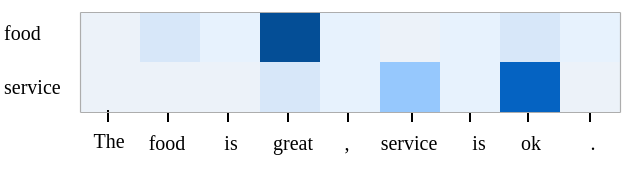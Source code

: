 <mxfile version="23.1.4" type="github">
  <diagram name="第 1 页" id="Uh1R_ZAXbZmLYNC23QkL">
    <mxGraphModel dx="478" dy="318" grid="1" gridSize="10" guides="1" tooltips="1" connect="1" arrows="1" fold="1" page="1" pageScale="1" pageWidth="827" pageHeight="1169" math="0" shadow="0">
      <root>
        <mxCell id="0" />
        <mxCell id="1" parent="0" />
        <mxCell id="Y-PNMfycOnjRPe25oyPR-1" value="service" style="text;html=1;align=left;verticalAlign=middle;resizable=0;points=[];autosize=1;strokeColor=none;fillColor=none;fontSize=10;fontFamily=Times New Roman;" parent="1" vertex="1">
          <mxGeometry x="187" y="275" width="50" height="30" as="geometry" />
        </mxCell>
        <mxCell id="Y-PNMfycOnjRPe25oyPR-2" value="food" style="text;html=1;align=left;verticalAlign=middle;resizable=0;points=[];autosize=1;strokeColor=none;fillColor=none;fontSize=10;fontFamily=Times New Roman;" parent="1" vertex="1">
          <mxGeometry x="187" y="247.5" width="40" height="30" as="geometry" />
        </mxCell>
        <mxCell id="Y-PNMfycOnjRPe25oyPR-3" value="" style="whiteSpace=wrap;html=1;strokeColor=none;fillColor=#ecf2f9;fontSize=10;fontFamily=Times New Roman;" parent="1" vertex="1">
          <mxGeometry x="227" y="278" width="30" height="25" as="geometry" />
        </mxCell>
        <mxCell id="Y-PNMfycOnjRPe25oyPR-4" value="" style="whiteSpace=wrap;html=1;fillColor=#ECF2F9;strokeColor=none;fontSize=10;fontFamily=Times New Roman;" parent="1" vertex="1">
          <mxGeometry x="257" y="278" width="30" height="25" as="geometry" />
        </mxCell>
        <mxCell id="Y-PNMfycOnjRPe25oyPR-5" value="" style="whiteSpace=wrap;html=1;strokeColor=none;fillColor=#ECF2F9;fontSize=10;fontFamily=Times New Roman;" parent="1" vertex="1">
          <mxGeometry x="287" y="278" width="30" height="25" as="geometry" />
        </mxCell>
        <mxCell id="Y-PNMfycOnjRPe25oyPR-6" value="" style="whiteSpace=wrap;html=1;fillColor=#D7E7F9;strokeColor=none;fontSize=10;fontFamily=Times New Roman;" parent="1" vertex="1">
          <mxGeometry x="317" y="278" width="30" height="25" as="geometry" />
        </mxCell>
        <mxCell id="Y-PNMfycOnjRPe25oyPR-7" value="" style="whiteSpace=wrap;html=1;strokeColor=none;fillColor=#E7F2FD;fontSize=10;fontFamily=Times New Roman;" parent="1" vertex="1">
          <mxGeometry x="347" y="278" width="30" height="25" as="geometry" />
        </mxCell>
        <mxCell id="Y-PNMfycOnjRPe25oyPR-8" value="" style="whiteSpace=wrap;html=1;fillColor=#96c8fd;strokeColor=none;fontSize=10;fontFamily=Times New Roman;" parent="1" vertex="1">
          <mxGeometry x="377" y="278" width="30" height="25" as="geometry" />
        </mxCell>
        <mxCell id="Y-PNMfycOnjRPe25oyPR-9" value="" style="whiteSpace=wrap;html=1;strokeColor=none;fillColor=#E7F2FD;fontSize=10;fontFamily=Times New Roman;" parent="1" vertex="1">
          <mxGeometry x="407" y="278" width="30" height="25" as="geometry" />
        </mxCell>
        <mxCell id="Y-PNMfycOnjRPe25oyPR-10" value="" style="whiteSpace=wrap;html=1;fillColor=#0563c2;strokeColor=none;fontSize=10;fontFamily=Times New Roman;" parent="1" vertex="1">
          <mxGeometry x="437" y="278" width="30" height="25" as="geometry" />
        </mxCell>
        <mxCell id="Y-PNMfycOnjRPe25oyPR-11" value="" style="whiteSpace=wrap;html=1;strokeColor=none;fillColor=#ECF2F9;fontSize=10;fontFamily=Times New Roman;" parent="1" vertex="1">
          <mxGeometry x="467" y="278" width="30" height="25" as="geometry" />
        </mxCell>
        <mxCell id="Y-PNMfycOnjRPe25oyPR-12" value="&lt;font style=&quot;font-size: 10px;&quot;&gt;food&lt;/font&gt;" style="text;html=1;align=center;verticalAlign=middle;resizable=0;points=[];autosize=1;strokeColor=none;fillColor=none;fontSize=10;fontFamily=Times New Roman;" parent="1" vertex="1">
          <mxGeometry x="250" y="303" width="40" height="30" as="geometry" />
        </mxCell>
        <mxCell id="Y-PNMfycOnjRPe25oyPR-13" value="&lt;font style=&quot;font-size: 10px;&quot;&gt;is&lt;/font&gt;" style="text;html=1;align=center;verticalAlign=middle;resizable=0;points=[];autosize=1;strokeColor=none;fillColor=none;fontSize=10;fontFamily=Times New Roman;" parent="1" vertex="1">
          <mxGeometry x="287" y="303" width="30" height="30" as="geometry" />
        </mxCell>
        <mxCell id="Y-PNMfycOnjRPe25oyPR-14" value="&lt;font style=&quot;font-size: 10px;&quot;&gt;great&lt;/font&gt;" style="text;html=1;align=center;verticalAlign=middle;resizable=0;points=[];autosize=1;strokeColor=none;fillColor=none;fontSize=10;fontFamily=Times New Roman;" parent="1" vertex="1">
          <mxGeometry x="313" y="303" width="40" height="30" as="geometry" />
        </mxCell>
        <mxCell id="Y-PNMfycOnjRPe25oyPR-15" value="&lt;font style=&quot;font-size: 10px;&quot;&gt;,&lt;/font&gt;" style="text;html=1;align=center;verticalAlign=middle;resizable=0;points=[];autosize=1;strokeColor=none;fillColor=none;fontSize=10;fontFamily=Times New Roman;" parent="1" vertex="1">
          <mxGeometry x="345" y="303" width="30" height="30" as="geometry" />
        </mxCell>
        <mxCell id="Y-PNMfycOnjRPe25oyPR-16" value="&lt;font style=&quot;font-size: 10px;&quot;&gt;service&lt;/font&gt;" style="text;html=1;align=center;verticalAlign=middle;resizable=0;points=[];autosize=1;strokeColor=none;fillColor=none;fontSize=10;fontFamily=Times New Roman;" parent="1" vertex="1">
          <mxGeometry x="366" y="303" width="50" height="30" as="geometry" />
        </mxCell>
        <mxCell id="Y-PNMfycOnjRPe25oyPR-17" value="&lt;span style=&quot;font-size: 10px;&quot;&gt;is&lt;/span&gt;" style="text;html=1;align=center;verticalAlign=middle;resizable=0;points=[];autosize=1;strokeColor=none;fillColor=none;fontSize=10;fontFamily=Times New Roman;" parent="1" vertex="1">
          <mxGeometry x="411" y="303" width="30" height="30" as="geometry" />
        </mxCell>
        <mxCell id="Y-PNMfycOnjRPe25oyPR-18" value="&lt;span style=&quot;font-size: 10px;&quot;&gt;ok&lt;/span&gt;" style="text;html=1;align=center;verticalAlign=middle;resizable=0;points=[];autosize=1;strokeColor=none;fillColor=none;fontSize=10;fontFamily=Times New Roman;" parent="1" vertex="1">
          <mxGeometry x="437" y="303" width="30" height="30" as="geometry" />
        </mxCell>
        <mxCell id="Y-PNMfycOnjRPe25oyPR-19" value="&lt;span style=&quot;font-size: 10px;&quot;&gt;.&lt;/span&gt;" style="text;html=1;align=center;verticalAlign=middle;resizable=0;points=[];autosize=1;strokeColor=none;fillColor=none;fontSize=10;fontFamily=Times New Roman;fontStyle=0" parent="1" vertex="1">
          <mxGeometry x="468" y="303" width="30" height="30" as="geometry" />
        </mxCell>
        <mxCell id="Y-PNMfycOnjRPe25oyPR-20" value="" style="endArrow=none;html=1;rounded=0;fontFamily=Times New Roman;fontSize=11;strokeColor=none;" parent="1" source="Y-PNMfycOnjRPe25oyPR-39" edge="1">
          <mxGeometry width="50" height="50" relative="1" as="geometry">
            <mxPoint x="241" y="308" as="sourcePoint" />
            <mxPoint x="241" y="303" as="targetPoint" />
          </mxGeometry>
        </mxCell>
        <mxCell id="Y-PNMfycOnjRPe25oyPR-21" value="" style="endArrow=none;html=1;rounded=0;fontFamily=Times New Roman;fontSize=11;" parent="1" edge="1">
          <mxGeometry width="50" height="50" relative="1" as="geometry">
            <mxPoint x="271" y="308" as="sourcePoint" />
            <mxPoint x="271" y="303" as="targetPoint" />
          </mxGeometry>
        </mxCell>
        <mxCell id="Y-PNMfycOnjRPe25oyPR-22" value="" style="endArrow=none;html=1;rounded=0;fontFamily=Times New Roman;fontSize=11;" parent="1" edge="1">
          <mxGeometry width="50" height="50" relative="1" as="geometry">
            <mxPoint x="301" y="308" as="sourcePoint" />
            <mxPoint x="301" y="303" as="targetPoint" />
          </mxGeometry>
        </mxCell>
        <mxCell id="Y-PNMfycOnjRPe25oyPR-23" value="" style="endArrow=none;html=1;rounded=0;fontFamily=Times New Roman;fontSize=11;" parent="1" edge="1">
          <mxGeometry width="50" height="50" relative="1" as="geometry">
            <mxPoint x="331" y="308" as="sourcePoint" />
            <mxPoint x="331" y="303" as="targetPoint" />
          </mxGeometry>
        </mxCell>
        <mxCell id="Y-PNMfycOnjRPe25oyPR-24" value="" style="endArrow=none;html=1;rounded=0;fontFamily=Times New Roman;fontSize=11;" parent="1" edge="1">
          <mxGeometry width="50" height="50" relative="1" as="geometry">
            <mxPoint x="361" y="308" as="sourcePoint" />
            <mxPoint x="361" y="303" as="targetPoint" />
          </mxGeometry>
        </mxCell>
        <mxCell id="Y-PNMfycOnjRPe25oyPR-25" value="" style="endArrow=none;html=1;rounded=0;fontFamily=Times New Roman;fontSize=11;" parent="1" edge="1">
          <mxGeometry width="50" height="50" relative="1" as="geometry">
            <mxPoint x="393" y="308" as="sourcePoint" />
            <mxPoint x="393" y="303" as="targetPoint" />
          </mxGeometry>
        </mxCell>
        <mxCell id="Y-PNMfycOnjRPe25oyPR-26" value="" style="endArrow=none;html=1;rounded=0;fontFamily=Times New Roman;fontSize=11;" parent="1" edge="1">
          <mxGeometry width="50" height="50" relative="1" as="geometry">
            <mxPoint x="422" y="308" as="sourcePoint" />
            <mxPoint x="422" y="303" as="targetPoint" />
          </mxGeometry>
        </mxCell>
        <mxCell id="Y-PNMfycOnjRPe25oyPR-27" value="" style="endArrow=none;html=1;rounded=0;fontFamily=Times New Roman;fontSize=11;" parent="1" edge="1">
          <mxGeometry width="50" height="50" relative="1" as="geometry">
            <mxPoint x="451" y="308" as="sourcePoint" />
            <mxPoint x="451" y="303" as="targetPoint" />
          </mxGeometry>
        </mxCell>
        <mxCell id="Y-PNMfycOnjRPe25oyPR-28" value="" style="endArrow=none;html=1;rounded=0;fontFamily=Times New Roman;fontSize=11;" parent="1" edge="1">
          <mxGeometry width="50" height="50" relative="1" as="geometry">
            <mxPoint x="482" y="308" as="sourcePoint" />
            <mxPoint x="482" y="303" as="targetPoint" />
          </mxGeometry>
        </mxCell>
        <mxCell id="Y-PNMfycOnjRPe25oyPR-29" value="" style="whiteSpace=wrap;html=1;strokeColor=none;fillColor=#ECF2F9;fontSize=10;fontFamily=Times New Roman;rounded=0;" parent="1" vertex="1">
          <mxGeometry x="227" y="253" width="30" height="25" as="geometry" />
        </mxCell>
        <mxCell id="Y-PNMfycOnjRPe25oyPR-30" value="" style="whiteSpace=wrap;html=1;fillColor=#D7E7F9;strokeColor=none;fontSize=10;fontFamily=Times New Roman;rounded=0;" parent="1" vertex="1">
          <mxGeometry x="257" y="253" width="30" height="25" as="geometry" />
        </mxCell>
        <mxCell id="Y-PNMfycOnjRPe25oyPR-31" value="" style="whiteSpace=wrap;html=1;strokeColor=none;fillColor=#E7F2FD;fontSize=10;fontFamily=Times New Roman;rounded=0;" parent="1" vertex="1">
          <mxGeometry x="287" y="253" width="30" height="25" as="geometry" />
        </mxCell>
        <mxCell id="Y-PNMfycOnjRPe25oyPR-32" value="" style="whiteSpace=wrap;html=1;fillColor=#044E96;strokeColor=none;fontSize=10;fontFamily=Times New Roman;rounded=0;" parent="1" vertex="1">
          <mxGeometry x="317" y="253" width="30" height="25" as="geometry" />
        </mxCell>
        <mxCell id="Y-PNMfycOnjRPe25oyPR-33" value="" style="whiteSpace=wrap;html=1;strokeColor=none;fillColor=#E7F2FD;fontSize=10;fontFamily=Times New Roman;rounded=0;" parent="1" vertex="1">
          <mxGeometry x="347" y="253" width="30" height="25" as="geometry" />
        </mxCell>
        <mxCell id="Y-PNMfycOnjRPe25oyPR-34" value="" style="whiteSpace=wrap;html=1;fillColor=#ECF2F9;strokeColor=none;fontSize=10;fontFamily=Times New Roman;rounded=0;" parent="1" vertex="1">
          <mxGeometry x="377" y="253" width="30" height="25" as="geometry" />
        </mxCell>
        <mxCell id="Y-PNMfycOnjRPe25oyPR-35" value="" style="whiteSpace=wrap;html=1;strokeColor=none;fillColor=#E7F2FD;fontSize=10;fontFamily=Times New Roman;rounded=0;" parent="1" vertex="1">
          <mxGeometry x="407" y="253" width="30" height="25" as="geometry" />
        </mxCell>
        <mxCell id="Y-PNMfycOnjRPe25oyPR-36" value="" style="whiteSpace=wrap;html=1;fillColor=#D7E7F9;strokeColor=none;fontSize=10;fontFamily=Times New Roman;rounded=0;" parent="1" vertex="1">
          <mxGeometry x="437" y="253" width="30" height="25" as="geometry" />
        </mxCell>
        <mxCell id="Y-PNMfycOnjRPe25oyPR-37" value="" style="whiteSpace=wrap;html=1;strokeColor=none;fillColor=#E7F2FD;fontSize=10;fontFamily=Times New Roman;rounded=0;" parent="1" vertex="1">
          <mxGeometry x="467" y="253" width="30" height="25" as="geometry" />
        </mxCell>
        <mxCell id="Y-PNMfycOnjRPe25oyPR-38" value="" style="endArrow=none;html=1;rounded=0;fontFamily=Times New Roman;fontSize=11;" parent="1" target="Y-PNMfycOnjRPe25oyPR-39" edge="1">
          <mxGeometry width="50" height="50" relative="1" as="geometry">
            <mxPoint x="241" y="308" as="sourcePoint" />
            <mxPoint x="241" y="303" as="targetPoint" />
          </mxGeometry>
        </mxCell>
        <mxCell id="Y-PNMfycOnjRPe25oyPR-39" value="&lt;font style=&quot;font-size: 10px;&quot;&gt;The&lt;/font&gt;" style="text;html=1;align=center;verticalAlign=middle;resizable=0;points=[];autosize=1;strokeColor=none;fillColor=none;fontSize=10;fontFamily=Times New Roman;" parent="1" vertex="1">
          <mxGeometry x="221" y="302" width="40" height="30" as="geometry" />
        </mxCell>
        <mxCell id="Y-PNMfycOnjRPe25oyPR-40" value="" style="endArrow=none;html=1;rounded=0;exitX=0;exitY=0;exitDx=0;exitDy=0;entryX=1;entryY=0;entryDx=0;entryDy=0;strokeColor=#adadad;strokeWidth=0.6;" parent="1" source="Y-PNMfycOnjRPe25oyPR-29" target="Y-PNMfycOnjRPe25oyPR-37" edge="1">
          <mxGeometry width="50" height="50" relative="1" as="geometry">
            <mxPoint x="250" y="243" as="sourcePoint" />
            <mxPoint x="300" y="193" as="targetPoint" />
          </mxGeometry>
        </mxCell>
        <mxCell id="Y-PNMfycOnjRPe25oyPR-41" value="" style="endArrow=none;html=1;rounded=0;exitX=1;exitY=1;exitDx=0;exitDy=0;entryX=1;entryY=0;entryDx=0;entryDy=0;strokeColor=#adadad;strokeWidth=0.6;" parent="1" source="Y-PNMfycOnjRPe25oyPR-11" target="Y-PNMfycOnjRPe25oyPR-37" edge="1">
          <mxGeometry width="50" height="50" relative="1" as="geometry">
            <mxPoint x="237" y="263" as="sourcePoint" />
            <mxPoint x="507" y="263" as="targetPoint" />
          </mxGeometry>
        </mxCell>
        <mxCell id="Y-PNMfycOnjRPe25oyPR-42" value="" style="endArrow=none;html=1;rounded=0;strokeColor=#adadad;strokeWidth=0.6;exitX=1;exitY=1;exitDx=0;exitDy=0;entryX=0;entryY=1;entryDx=0;entryDy=0;" parent="1" source="Y-PNMfycOnjRPe25oyPR-11" target="Y-PNMfycOnjRPe25oyPR-3" edge="1">
          <mxGeometry width="50" height="50" relative="1" as="geometry">
            <mxPoint x="250" y="360" as="sourcePoint" />
            <mxPoint x="180" y="360" as="targetPoint" />
          </mxGeometry>
        </mxCell>
        <mxCell id="Y-PNMfycOnjRPe25oyPR-43" value="" style="endArrow=none;html=1;rounded=0;exitX=0;exitY=0;exitDx=0;exitDy=0;entryX=0;entryY=1;entryDx=0;entryDy=0;strokeColor=#adadad;strokeWidth=0.6;" parent="1" source="Y-PNMfycOnjRPe25oyPR-29" target="Y-PNMfycOnjRPe25oyPR-3" edge="1">
          <mxGeometry width="50" height="50" relative="1" as="geometry">
            <mxPoint x="237" y="288" as="sourcePoint" />
            <mxPoint x="507" y="288" as="targetPoint" />
          </mxGeometry>
        </mxCell>
      </root>
    </mxGraphModel>
  </diagram>
</mxfile>
